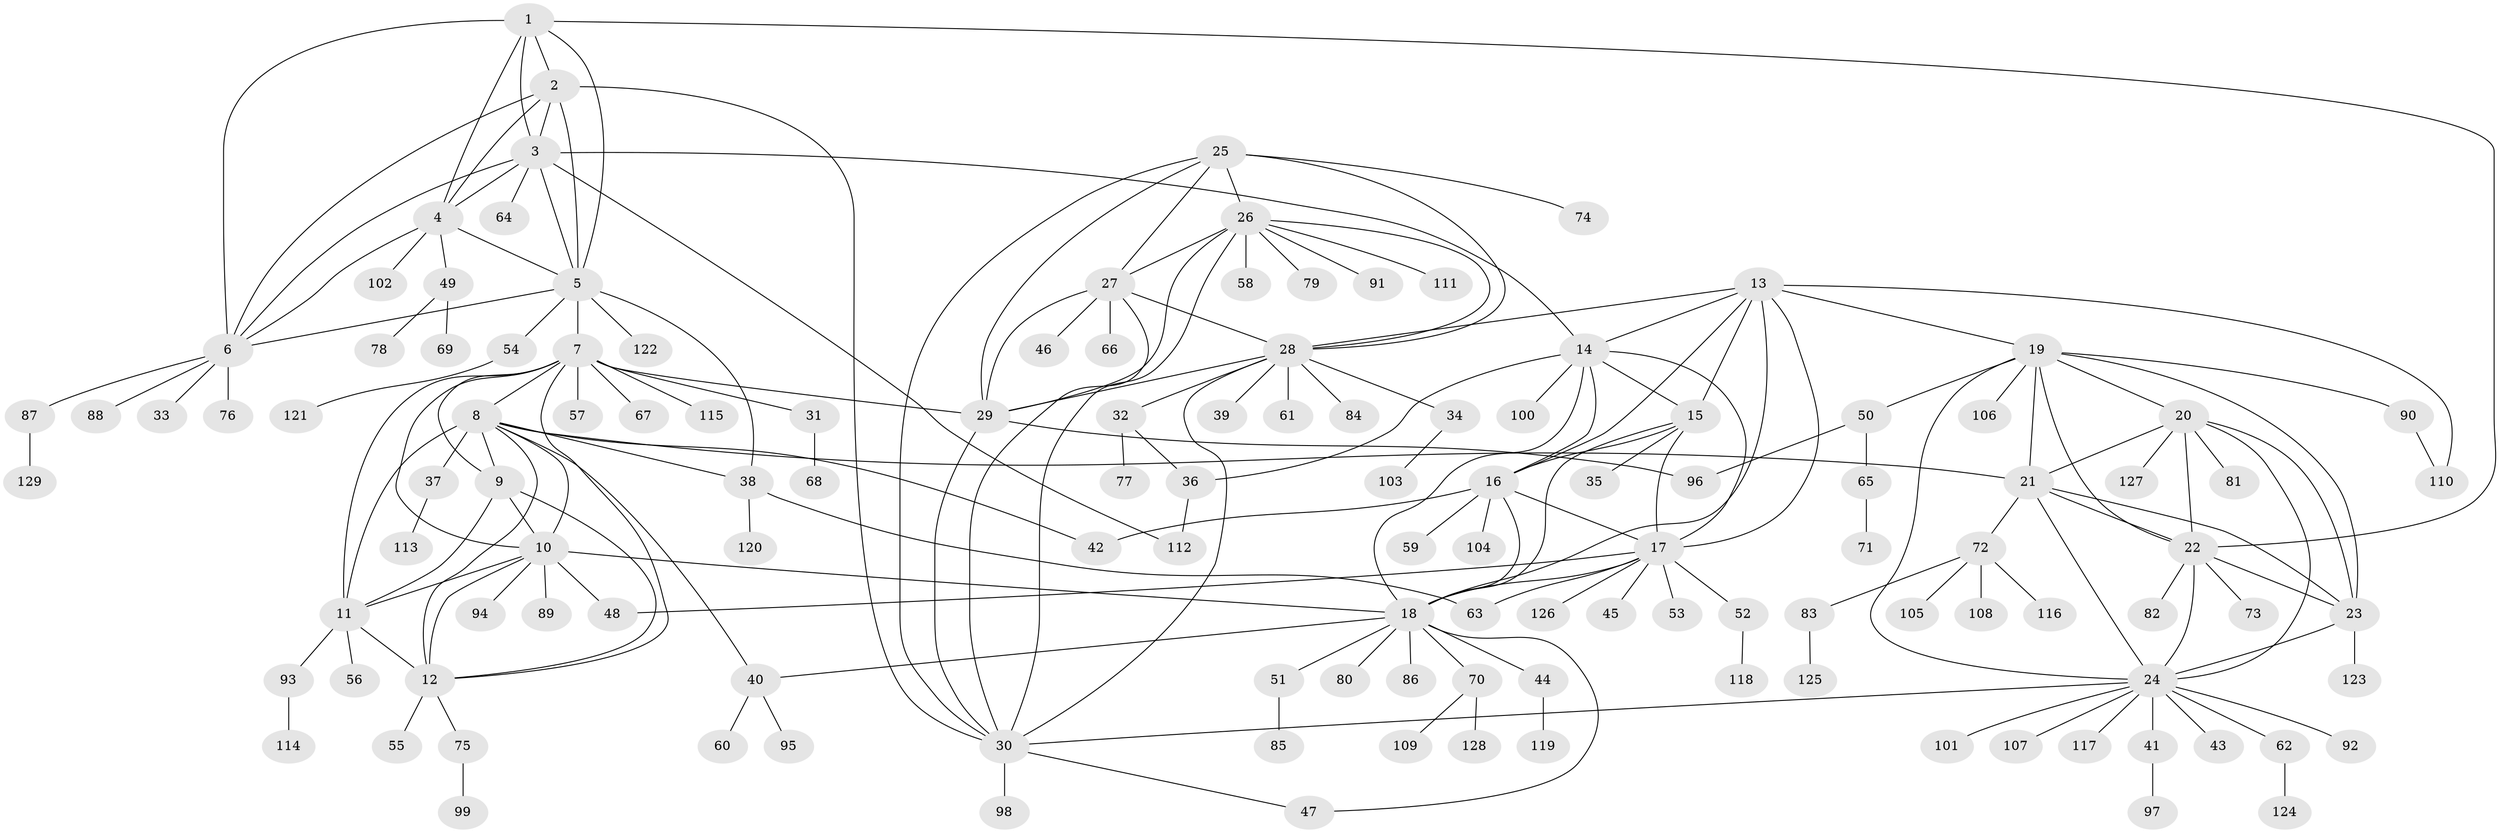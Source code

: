 // Generated by graph-tools (version 1.1) at 2025/15/03/09/25 04:15:51]
// undirected, 129 vertices, 194 edges
graph export_dot {
graph [start="1"]
  node [color=gray90,style=filled];
  1;
  2;
  3;
  4;
  5;
  6;
  7;
  8;
  9;
  10;
  11;
  12;
  13;
  14;
  15;
  16;
  17;
  18;
  19;
  20;
  21;
  22;
  23;
  24;
  25;
  26;
  27;
  28;
  29;
  30;
  31;
  32;
  33;
  34;
  35;
  36;
  37;
  38;
  39;
  40;
  41;
  42;
  43;
  44;
  45;
  46;
  47;
  48;
  49;
  50;
  51;
  52;
  53;
  54;
  55;
  56;
  57;
  58;
  59;
  60;
  61;
  62;
  63;
  64;
  65;
  66;
  67;
  68;
  69;
  70;
  71;
  72;
  73;
  74;
  75;
  76;
  77;
  78;
  79;
  80;
  81;
  82;
  83;
  84;
  85;
  86;
  87;
  88;
  89;
  90;
  91;
  92;
  93;
  94;
  95;
  96;
  97;
  98;
  99;
  100;
  101;
  102;
  103;
  104;
  105;
  106;
  107;
  108;
  109;
  110;
  111;
  112;
  113;
  114;
  115;
  116;
  117;
  118;
  119;
  120;
  121;
  122;
  123;
  124;
  125;
  126;
  127;
  128;
  129;
  1 -- 2;
  1 -- 3;
  1 -- 4;
  1 -- 5;
  1 -- 6;
  1 -- 22;
  2 -- 3;
  2 -- 4;
  2 -- 5;
  2 -- 6;
  2 -- 30;
  3 -- 4;
  3 -- 5;
  3 -- 6;
  3 -- 14;
  3 -- 64;
  3 -- 112;
  4 -- 5;
  4 -- 6;
  4 -- 49;
  4 -- 102;
  5 -- 6;
  5 -- 7;
  5 -- 38;
  5 -- 54;
  5 -- 122;
  6 -- 33;
  6 -- 76;
  6 -- 87;
  6 -- 88;
  7 -- 8;
  7 -- 9;
  7 -- 10;
  7 -- 11;
  7 -- 12;
  7 -- 29;
  7 -- 31;
  7 -- 57;
  7 -- 67;
  7 -- 115;
  8 -- 9;
  8 -- 10;
  8 -- 11;
  8 -- 12;
  8 -- 21;
  8 -- 37;
  8 -- 38;
  8 -- 40;
  8 -- 42;
  9 -- 10;
  9 -- 11;
  9 -- 12;
  10 -- 11;
  10 -- 12;
  10 -- 18;
  10 -- 48;
  10 -- 89;
  10 -- 94;
  11 -- 12;
  11 -- 56;
  11 -- 93;
  12 -- 55;
  12 -- 75;
  13 -- 14;
  13 -- 15;
  13 -- 16;
  13 -- 17;
  13 -- 18;
  13 -- 19;
  13 -- 28;
  13 -- 110;
  14 -- 15;
  14 -- 16;
  14 -- 17;
  14 -- 18;
  14 -- 36;
  14 -- 100;
  15 -- 16;
  15 -- 17;
  15 -- 18;
  15 -- 35;
  16 -- 17;
  16 -- 18;
  16 -- 42;
  16 -- 59;
  16 -- 104;
  17 -- 18;
  17 -- 45;
  17 -- 48;
  17 -- 52;
  17 -- 53;
  17 -- 63;
  17 -- 126;
  18 -- 40;
  18 -- 44;
  18 -- 47;
  18 -- 51;
  18 -- 70;
  18 -- 80;
  18 -- 86;
  19 -- 20;
  19 -- 21;
  19 -- 22;
  19 -- 23;
  19 -- 24;
  19 -- 50;
  19 -- 90;
  19 -- 106;
  20 -- 21;
  20 -- 22;
  20 -- 23;
  20 -- 24;
  20 -- 81;
  20 -- 127;
  21 -- 22;
  21 -- 23;
  21 -- 24;
  21 -- 72;
  22 -- 23;
  22 -- 24;
  22 -- 73;
  22 -- 82;
  23 -- 24;
  23 -- 123;
  24 -- 30;
  24 -- 41;
  24 -- 43;
  24 -- 62;
  24 -- 92;
  24 -- 101;
  24 -- 107;
  24 -- 117;
  25 -- 26;
  25 -- 27;
  25 -- 28;
  25 -- 29;
  25 -- 30;
  25 -- 74;
  26 -- 27;
  26 -- 28;
  26 -- 29;
  26 -- 30;
  26 -- 58;
  26 -- 79;
  26 -- 91;
  26 -- 111;
  27 -- 28;
  27 -- 29;
  27 -- 30;
  27 -- 46;
  27 -- 66;
  28 -- 29;
  28 -- 30;
  28 -- 32;
  28 -- 34;
  28 -- 39;
  28 -- 61;
  28 -- 84;
  29 -- 30;
  29 -- 96;
  30 -- 47;
  30 -- 98;
  31 -- 68;
  32 -- 36;
  32 -- 77;
  34 -- 103;
  36 -- 112;
  37 -- 113;
  38 -- 63;
  38 -- 120;
  40 -- 60;
  40 -- 95;
  41 -- 97;
  44 -- 119;
  49 -- 69;
  49 -- 78;
  50 -- 65;
  50 -- 96;
  51 -- 85;
  52 -- 118;
  54 -- 121;
  62 -- 124;
  65 -- 71;
  70 -- 109;
  70 -- 128;
  72 -- 83;
  72 -- 105;
  72 -- 108;
  72 -- 116;
  75 -- 99;
  83 -- 125;
  87 -- 129;
  90 -- 110;
  93 -- 114;
}
